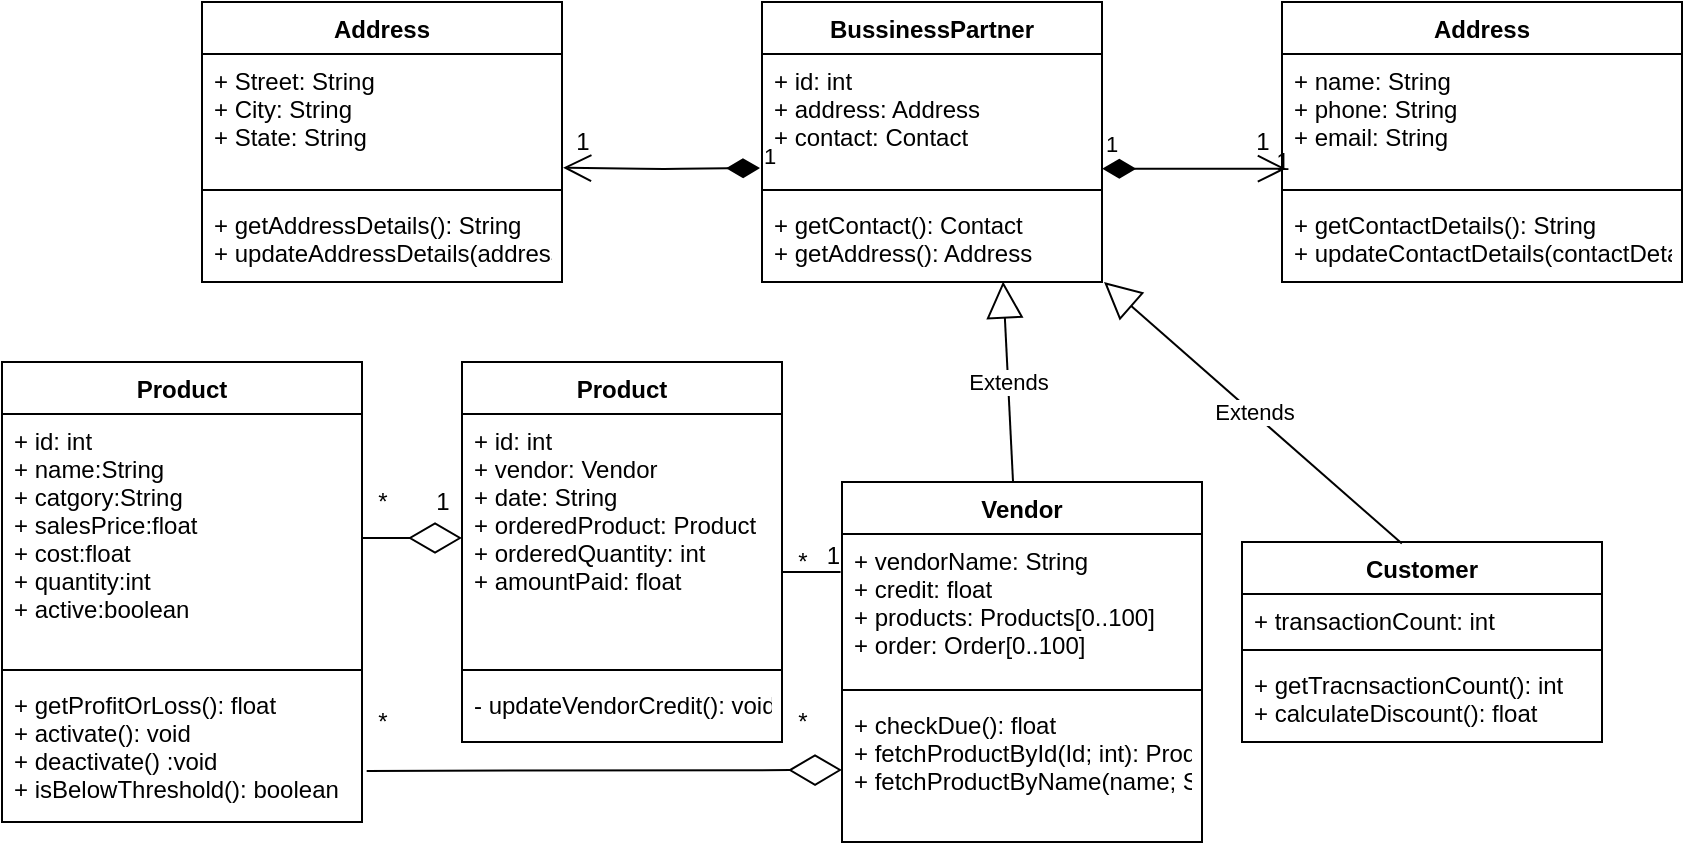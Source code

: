 <mxfile version="15.0.3" type="github">
  <diagram id="0hbqpjibTdMkqRbZrVUQ" name="Page-1">
    <mxGraphModel dx="858" dy="383" grid="1" gridSize="10" guides="1" tooltips="1" connect="1" arrows="1" fold="1" page="1" pageScale="1" pageWidth="850" pageHeight="1100" math="0" shadow="0">
      <root>
        <mxCell id="0" />
        <mxCell id="1" parent="0" />
        <mxCell id="yRz75lMZVXjt97QBjRPG-11" value="Product" style="swimlane;fontStyle=1;align=center;verticalAlign=top;childLayout=stackLayout;horizontal=1;startSize=26;horizontalStack=0;resizeParent=1;resizeParentMax=0;resizeLast=0;collapsible=1;marginBottom=0;" vertex="1" parent="1">
          <mxGeometry y="200" width="180" height="230" as="geometry" />
        </mxCell>
        <mxCell id="yRz75lMZVXjt97QBjRPG-12" value="+ id: int&#xa;+ name:String&#xa;+ catgory:String&#xa;+ salesPrice:float&#xa;+ cost:float&#xa;+ quantity:int&#xa;+ active:boolean&#xa;" style="text;strokeColor=none;fillColor=none;align=left;verticalAlign=top;spacingLeft=4;spacingRight=4;overflow=hidden;rotatable=0;points=[[0,0.5],[1,0.5]];portConstraint=eastwest;" vertex="1" parent="yRz75lMZVXjt97QBjRPG-11">
          <mxGeometry y="26" width="180" height="124" as="geometry" />
        </mxCell>
        <mxCell id="yRz75lMZVXjt97QBjRPG-13" value="" style="line;strokeWidth=1;fillColor=none;align=left;verticalAlign=middle;spacingTop=-1;spacingLeft=3;spacingRight=3;rotatable=0;labelPosition=right;points=[];portConstraint=eastwest;" vertex="1" parent="yRz75lMZVXjt97QBjRPG-11">
          <mxGeometry y="150" width="180" height="8" as="geometry" />
        </mxCell>
        <mxCell id="yRz75lMZVXjt97QBjRPG-14" value="+ getProfitOrLoss(): float&#xa;+ activate(): void&#xa;+ deactivate() :void&#xa;+ isBelowThreshold(): boolean" style="text;strokeColor=none;fillColor=none;align=left;verticalAlign=top;spacingLeft=4;spacingRight=4;overflow=hidden;rotatable=0;points=[[0,0.5],[1,0.5]];portConstraint=eastwest;" vertex="1" parent="yRz75lMZVXjt97QBjRPG-11">
          <mxGeometry y="158" width="180" height="72" as="geometry" />
        </mxCell>
        <mxCell id="yRz75lMZVXjt97QBjRPG-17" value="Address" style="swimlane;fontStyle=1;align=center;verticalAlign=top;childLayout=stackLayout;horizontal=1;startSize=26;horizontalStack=0;resizeParent=1;resizeParentMax=0;resizeLast=0;collapsible=1;marginBottom=0;" vertex="1" parent="1">
          <mxGeometry x="100" y="20" width="180" height="140" as="geometry" />
        </mxCell>
        <mxCell id="yRz75lMZVXjt97QBjRPG-18" value="+ Street: String&#xa;+ City: String&#xa;+ State: String" style="text;strokeColor=none;fillColor=none;align=left;verticalAlign=top;spacingLeft=4;spacingRight=4;overflow=hidden;rotatable=0;points=[[0,0.5],[1,0.5]];portConstraint=eastwest;" vertex="1" parent="yRz75lMZVXjt97QBjRPG-17">
          <mxGeometry y="26" width="180" height="64" as="geometry" />
        </mxCell>
        <mxCell id="yRz75lMZVXjt97QBjRPG-19" value="" style="line;strokeWidth=1;fillColor=none;align=left;verticalAlign=middle;spacingTop=-1;spacingLeft=3;spacingRight=3;rotatable=0;labelPosition=right;points=[];portConstraint=eastwest;" vertex="1" parent="yRz75lMZVXjt97QBjRPG-17">
          <mxGeometry y="90" width="180" height="8" as="geometry" />
        </mxCell>
        <mxCell id="yRz75lMZVXjt97QBjRPG-20" value="+ getAddressDetails(): String&#xa;+ updateAddressDetails(addressDetail; String): void" style="text;strokeColor=none;fillColor=none;align=left;verticalAlign=top;spacingLeft=4;spacingRight=4;overflow=hidden;rotatable=0;points=[[0,0.5],[1,0.5]];portConstraint=eastwest;" vertex="1" parent="yRz75lMZVXjt97QBjRPG-17">
          <mxGeometry y="98" width="180" height="42" as="geometry" />
        </mxCell>
        <mxCell id="yRz75lMZVXjt97QBjRPG-21" value="BussinessPartner" style="swimlane;fontStyle=1;align=center;verticalAlign=top;childLayout=stackLayout;horizontal=1;startSize=26;horizontalStack=0;resizeParent=1;resizeParentMax=0;resizeLast=0;collapsible=1;marginBottom=0;" vertex="1" parent="1">
          <mxGeometry x="380" y="20" width="170" height="140" as="geometry" />
        </mxCell>
        <mxCell id="yRz75lMZVXjt97QBjRPG-22" value="+ id: int&#xa;+ address: Address&#xa;+ contact: Contact" style="text;strokeColor=none;fillColor=none;align=left;verticalAlign=top;spacingLeft=4;spacingRight=4;overflow=hidden;rotatable=0;points=[[0,0.5],[1,0.5]];portConstraint=eastwest;" vertex="1" parent="yRz75lMZVXjt97QBjRPG-21">
          <mxGeometry y="26" width="170" height="64" as="geometry" />
        </mxCell>
        <mxCell id="yRz75lMZVXjt97QBjRPG-23" value="" style="line;strokeWidth=1;fillColor=none;align=left;verticalAlign=middle;spacingTop=-1;spacingLeft=3;spacingRight=3;rotatable=0;labelPosition=right;points=[];portConstraint=eastwest;" vertex="1" parent="yRz75lMZVXjt97QBjRPG-21">
          <mxGeometry y="90" width="170" height="8" as="geometry" />
        </mxCell>
        <mxCell id="yRz75lMZVXjt97QBjRPG-24" value="+ getContact(): Contact&#xa;+ getAddress(): Address" style="text;strokeColor=none;fillColor=none;align=left;verticalAlign=top;spacingLeft=4;spacingRight=4;overflow=hidden;rotatable=0;points=[[0,0.5],[1,0.5]];portConstraint=eastwest;" vertex="1" parent="yRz75lMZVXjt97QBjRPG-21">
          <mxGeometry y="98" width="170" height="42" as="geometry" />
        </mxCell>
        <mxCell id="yRz75lMZVXjt97QBjRPG-25" value="Address" style="swimlane;fontStyle=1;align=center;verticalAlign=top;childLayout=stackLayout;horizontal=1;startSize=26;horizontalStack=0;resizeParent=1;resizeParentMax=0;resizeLast=0;collapsible=1;marginBottom=0;" vertex="1" parent="1">
          <mxGeometry x="640" y="20" width="200" height="140" as="geometry" />
        </mxCell>
        <mxCell id="yRz75lMZVXjt97QBjRPG-26" value="+ name: String&#xa;+ phone: String&#xa;+ email: String" style="text;strokeColor=none;fillColor=none;align=left;verticalAlign=top;spacingLeft=4;spacingRight=4;overflow=hidden;rotatable=0;points=[[0,0.5],[1,0.5]];portConstraint=eastwest;" vertex="1" parent="yRz75lMZVXjt97QBjRPG-25">
          <mxGeometry y="26" width="200" height="64" as="geometry" />
        </mxCell>
        <mxCell id="yRz75lMZVXjt97QBjRPG-27" value="" style="line;strokeWidth=1;fillColor=none;align=left;verticalAlign=middle;spacingTop=-1;spacingLeft=3;spacingRight=3;rotatable=0;labelPosition=right;points=[];portConstraint=eastwest;" vertex="1" parent="yRz75lMZVXjt97QBjRPG-25">
          <mxGeometry y="90" width="200" height="8" as="geometry" />
        </mxCell>
        <mxCell id="yRz75lMZVXjt97QBjRPG-28" value="+ getContactDetails(): String&#xa;+ updateContactDetails(contactDetail; String): void" style="text;strokeColor=none;fillColor=none;align=left;verticalAlign=top;spacingLeft=4;spacingRight=4;overflow=hidden;rotatable=0;points=[[0,0.5],[1,0.5]];portConstraint=eastwest;" vertex="1" parent="yRz75lMZVXjt97QBjRPG-25">
          <mxGeometry y="98" width="200" height="42" as="geometry" />
        </mxCell>
        <mxCell id="yRz75lMZVXjt97QBjRPG-29" value="Customer" style="swimlane;fontStyle=1;align=center;verticalAlign=top;childLayout=stackLayout;horizontal=1;startSize=26;horizontalStack=0;resizeParent=1;resizeParentMax=0;resizeLast=0;collapsible=1;marginBottom=0;" vertex="1" parent="1">
          <mxGeometry x="620" y="290" width="180" height="100" as="geometry" />
        </mxCell>
        <mxCell id="yRz75lMZVXjt97QBjRPG-30" value="+ transactionCount: int&#xa;" style="text;strokeColor=none;fillColor=none;align=left;verticalAlign=top;spacingLeft=4;spacingRight=4;overflow=hidden;rotatable=0;points=[[0,0.5],[1,0.5]];portConstraint=eastwest;" vertex="1" parent="yRz75lMZVXjt97QBjRPG-29">
          <mxGeometry y="26" width="180" height="24" as="geometry" />
        </mxCell>
        <mxCell id="yRz75lMZVXjt97QBjRPG-31" value="" style="line;strokeWidth=1;fillColor=none;align=left;verticalAlign=middle;spacingTop=-1;spacingLeft=3;spacingRight=3;rotatable=0;labelPosition=right;points=[];portConstraint=eastwest;" vertex="1" parent="yRz75lMZVXjt97QBjRPG-29">
          <mxGeometry y="50" width="180" height="8" as="geometry" />
        </mxCell>
        <mxCell id="yRz75lMZVXjt97QBjRPG-32" value="+ getTracnsactionCount(): int&#xa;+ calculateDiscount(): float" style="text;strokeColor=none;fillColor=none;align=left;verticalAlign=top;spacingLeft=4;spacingRight=4;overflow=hidden;rotatable=0;points=[[0,0.5],[1,0.5]];portConstraint=eastwest;" vertex="1" parent="yRz75lMZVXjt97QBjRPG-29">
          <mxGeometry y="58" width="180" height="42" as="geometry" />
        </mxCell>
        <mxCell id="yRz75lMZVXjt97QBjRPG-33" value="Vendor" style="swimlane;fontStyle=1;align=center;verticalAlign=top;childLayout=stackLayout;horizontal=1;startSize=26;horizontalStack=0;resizeParent=1;resizeParentMax=0;resizeLast=0;collapsible=1;marginBottom=0;" vertex="1" parent="1">
          <mxGeometry x="420" y="260" width="180" height="180" as="geometry" />
        </mxCell>
        <mxCell id="yRz75lMZVXjt97QBjRPG-34" value="+ vendorName: String &#xa;+ credit: float&#xa;+ products: Products[0..100]&#xa;+ order: Order[0..100]&#xa;&#xa;" style="text;strokeColor=none;fillColor=none;align=left;verticalAlign=top;spacingLeft=4;spacingRight=4;overflow=hidden;rotatable=0;points=[[0,0.5],[1,0.5]];portConstraint=eastwest;" vertex="1" parent="yRz75lMZVXjt97QBjRPG-33">
          <mxGeometry y="26" width="180" height="74" as="geometry" />
        </mxCell>
        <mxCell id="yRz75lMZVXjt97QBjRPG-35" value="" style="line;strokeWidth=1;fillColor=none;align=left;verticalAlign=middle;spacingTop=-1;spacingLeft=3;spacingRight=3;rotatable=0;labelPosition=right;points=[];portConstraint=eastwest;" vertex="1" parent="yRz75lMZVXjt97QBjRPG-33">
          <mxGeometry y="100" width="180" height="8" as="geometry" />
        </mxCell>
        <mxCell id="yRz75lMZVXjt97QBjRPG-36" value="+ checkDue(): float&#xa;+ fetchProductById(Id; int): Product&#xa;+ fetchProductByName(name; String) :Product&#xa;" style="text;strokeColor=none;fillColor=none;align=left;verticalAlign=top;spacingLeft=4;spacingRight=4;overflow=hidden;rotatable=0;points=[[0,0.5],[1,0.5]];portConstraint=eastwest;" vertex="1" parent="yRz75lMZVXjt97QBjRPG-33">
          <mxGeometry y="108" width="180" height="72" as="geometry" />
        </mxCell>
        <mxCell id="yRz75lMZVXjt97QBjRPG-37" value="Product" style="swimlane;fontStyle=1;align=center;verticalAlign=top;childLayout=stackLayout;horizontal=1;startSize=26;horizontalStack=0;resizeParent=1;resizeParentMax=0;resizeLast=0;collapsible=1;marginBottom=0;" vertex="1" parent="1">
          <mxGeometry x="230" y="200" width="160" height="190" as="geometry" />
        </mxCell>
        <mxCell id="yRz75lMZVXjt97QBjRPG-38" value="+ id: int&#xa;+ vendor: Vendor&#xa;+ date: String&#xa;+ orderedProduct: Product&#xa;+ orderedQuantity: int&#xa;+ amountPaid: float&#xa;&#xa;" style="text;strokeColor=none;fillColor=none;align=left;verticalAlign=top;spacingLeft=4;spacingRight=4;overflow=hidden;rotatable=0;points=[[0,0.5],[1,0.5]];portConstraint=eastwest;" vertex="1" parent="yRz75lMZVXjt97QBjRPG-37">
          <mxGeometry y="26" width="160" height="124" as="geometry" />
        </mxCell>
        <mxCell id="yRz75lMZVXjt97QBjRPG-39" value="" style="line;strokeWidth=1;fillColor=none;align=left;verticalAlign=middle;spacingTop=-1;spacingLeft=3;spacingRight=3;rotatable=0;labelPosition=right;points=[];portConstraint=eastwest;" vertex="1" parent="yRz75lMZVXjt97QBjRPG-37">
          <mxGeometry y="150" width="160" height="8" as="geometry" />
        </mxCell>
        <mxCell id="yRz75lMZVXjt97QBjRPG-40" value="- updateVendorCredit(): void&#xa;" style="text;strokeColor=none;fillColor=none;align=left;verticalAlign=top;spacingLeft=4;spacingRight=4;overflow=hidden;rotatable=0;points=[[0,0.5],[1,0.5]];portConstraint=eastwest;" vertex="1" parent="yRz75lMZVXjt97QBjRPG-37">
          <mxGeometry y="158" width="160" height="32" as="geometry" />
        </mxCell>
        <mxCell id="yRz75lMZVXjt97QBjRPG-43" value="Extends" style="endArrow=block;endSize=16;endFill=0;html=1;entryX=0.709;entryY=0.993;entryDx=0;entryDy=0;entryPerimeter=0;" edge="1" parent="1" source="yRz75lMZVXjt97QBjRPG-33" target="yRz75lMZVXjt97QBjRPG-24">
          <mxGeometry width="160" relative="1" as="geometry">
            <mxPoint x="320" y="250" as="sourcePoint" />
            <mxPoint x="480" y="250" as="targetPoint" />
          </mxGeometry>
        </mxCell>
        <mxCell id="yRz75lMZVXjt97QBjRPG-44" value="Extends" style="endArrow=block;endSize=16;endFill=0;html=1;exitX=0.444;exitY=0.008;exitDx=0;exitDy=0;exitPerimeter=0;" edge="1" parent="1" source="yRz75lMZVXjt97QBjRPG-29">
          <mxGeometry width="160" relative="1" as="geometry">
            <mxPoint x="514.674" y="270" as="sourcePoint" />
            <mxPoint x="551" y="160" as="targetPoint" />
            <Array as="points" />
          </mxGeometry>
        </mxCell>
        <mxCell id="yRz75lMZVXjt97QBjRPG-57" value="1" style="endArrow=open;html=1;endSize=12;startArrow=diamondThin;startSize=14;startFill=1;edgeStyle=orthogonalEdgeStyle;align=left;verticalAlign=bottom;exitX=1.001;exitY=0.896;exitDx=0;exitDy=0;exitPerimeter=0;entryX=0.01;entryY=0.896;entryDx=0;entryDy=0;entryPerimeter=0;" edge="1" parent="1" source="yRz75lMZVXjt97QBjRPG-22" target="yRz75lMZVXjt97QBjRPG-26">
          <mxGeometry x="-1" y="3" relative="1" as="geometry">
            <mxPoint x="350" y="230" as="sourcePoint" />
            <mxPoint x="510" y="230" as="targetPoint" />
          </mxGeometry>
        </mxCell>
        <mxCell id="yRz75lMZVXjt97QBjRPG-58" value="1" style="endArrow=open;html=1;endSize=12;startArrow=diamondThin;startSize=14;startFill=1;edgeStyle=orthogonalEdgeStyle;align=left;verticalAlign=bottom;entryX=1.003;entryY=0.888;entryDx=0;entryDy=0;entryPerimeter=0;" edge="1" parent="1" target="yRz75lMZVXjt97QBjRPG-18">
          <mxGeometry x="-1" y="3" relative="1" as="geometry">
            <mxPoint x="379" y="103" as="sourcePoint" />
            <mxPoint x="652" y="113.344" as="targetPoint" />
          </mxGeometry>
        </mxCell>
        <mxCell id="yRz75lMZVXjt97QBjRPG-59" value="1" style="text;html=1;align=center;verticalAlign=middle;resizable=0;points=[];autosize=1;strokeColor=none;" vertex="1" parent="1">
          <mxGeometry x="620" y="80" width="20" height="20" as="geometry" />
        </mxCell>
        <mxCell id="yRz75lMZVXjt97QBjRPG-60" value="1" style="text;html=1;align=center;verticalAlign=middle;resizable=0;points=[];autosize=1;strokeColor=none;" vertex="1" parent="1">
          <mxGeometry x="630" y="90" width="20" height="20" as="geometry" />
        </mxCell>
        <mxCell id="yRz75lMZVXjt97QBjRPG-65" value="1" style="text;html=1;align=center;verticalAlign=middle;resizable=0;points=[];autosize=1;strokeColor=none;" vertex="1" parent="1">
          <mxGeometry x="280" y="80" width="20" height="20" as="geometry" />
        </mxCell>
        <mxCell id="yRz75lMZVXjt97QBjRPG-66" value="" style="endArrow=diamondThin;endFill=0;endSize=24;html=1;entryX=0;entryY=0.5;entryDx=0;entryDy=0;exitX=1.013;exitY=0.645;exitDx=0;exitDy=0;exitPerimeter=0;" edge="1" parent="1" source="yRz75lMZVXjt97QBjRPG-14" target="yRz75lMZVXjt97QBjRPG-36">
          <mxGeometry width="160" relative="1" as="geometry">
            <mxPoint x="200" y="410" as="sourcePoint" />
            <mxPoint x="360" y="410" as="targetPoint" />
          </mxGeometry>
        </mxCell>
        <mxCell id="yRz75lMZVXjt97QBjRPG-67" value="" style="endArrow=diamondThin;endFill=0;endSize=24;html=1;entryX=0;entryY=0.5;entryDx=0;entryDy=0;exitX=1;exitY=0.5;exitDx=0;exitDy=0;" edge="1" parent="1" source="yRz75lMZVXjt97QBjRPG-12" target="yRz75lMZVXjt97QBjRPG-38">
          <mxGeometry width="160" relative="1" as="geometry">
            <mxPoint x="192.34" y="414.44" as="sourcePoint" />
            <mxPoint x="425" y="414" as="targetPoint" />
          </mxGeometry>
        </mxCell>
        <mxCell id="yRz75lMZVXjt97QBjRPG-68" value="1" style="text;html=1;align=center;verticalAlign=middle;resizable=0;points=[];autosize=1;strokeColor=none;" vertex="1" parent="1">
          <mxGeometry x="210" y="260" width="20" height="20" as="geometry" />
        </mxCell>
        <mxCell id="yRz75lMZVXjt97QBjRPG-69" value="*" style="text;html=1;align=center;verticalAlign=middle;resizable=0;points=[];autosize=1;strokeColor=none;" vertex="1" parent="1">
          <mxGeometry x="180" y="260" width="20" height="20" as="geometry" />
        </mxCell>
        <mxCell id="yRz75lMZVXjt97QBjRPG-70" value="*" style="text;html=1;align=center;verticalAlign=middle;resizable=0;points=[];autosize=1;strokeColor=none;" vertex="1" parent="1">
          <mxGeometry x="390" y="370" width="20" height="20" as="geometry" />
        </mxCell>
        <mxCell id="yRz75lMZVXjt97QBjRPG-71" value="*" style="text;html=1;align=center;verticalAlign=middle;resizable=0;points=[];autosize=1;strokeColor=none;" vertex="1" parent="1">
          <mxGeometry x="180" y="370" width="20" height="20" as="geometry" />
        </mxCell>
        <mxCell id="yRz75lMZVXjt97QBjRPG-75" value="" style="endArrow=none;html=1;rounded=0;entryX=-0.004;entryY=0.257;entryDx=0;entryDy=0;entryPerimeter=0;exitX=1;exitY=0.637;exitDx=0;exitDy=0;exitPerimeter=0;" edge="1" parent="1" source="yRz75lMZVXjt97QBjRPG-38" target="yRz75lMZVXjt97QBjRPG-34">
          <mxGeometry relative="1" as="geometry">
            <mxPoint x="350" y="230" as="sourcePoint" />
            <mxPoint x="510" y="230" as="targetPoint" />
          </mxGeometry>
        </mxCell>
        <mxCell id="yRz75lMZVXjt97QBjRPG-76" value="1" style="resizable=0;html=1;align=right;verticalAlign=bottom;" connectable="0" vertex="1" parent="yRz75lMZVXjt97QBjRPG-75">
          <mxGeometry x="1" relative="1" as="geometry" />
        </mxCell>
        <mxCell id="yRz75lMZVXjt97QBjRPG-78" value="*" style="text;html=1;align=center;verticalAlign=middle;resizable=0;points=[];autosize=1;strokeColor=none;" vertex="1" parent="1">
          <mxGeometry x="390" y="290" width="20" height="20" as="geometry" />
        </mxCell>
      </root>
    </mxGraphModel>
  </diagram>
</mxfile>
